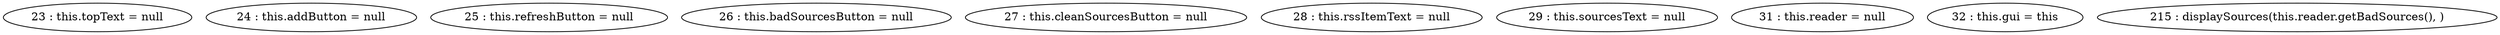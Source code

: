digraph G {
"23 : this.topText = null"
"24 : this.addButton = null"
"25 : this.refreshButton = null"
"26 : this.badSourcesButton = null"
"27 : this.cleanSourcesButton = null"
"28 : this.rssItemText = null"
"29 : this.sourcesText = null"
"31 : this.reader = null"
"32 : this.gui = this"
"215 : displaySources(this.reader.getBadSources(), )"
}